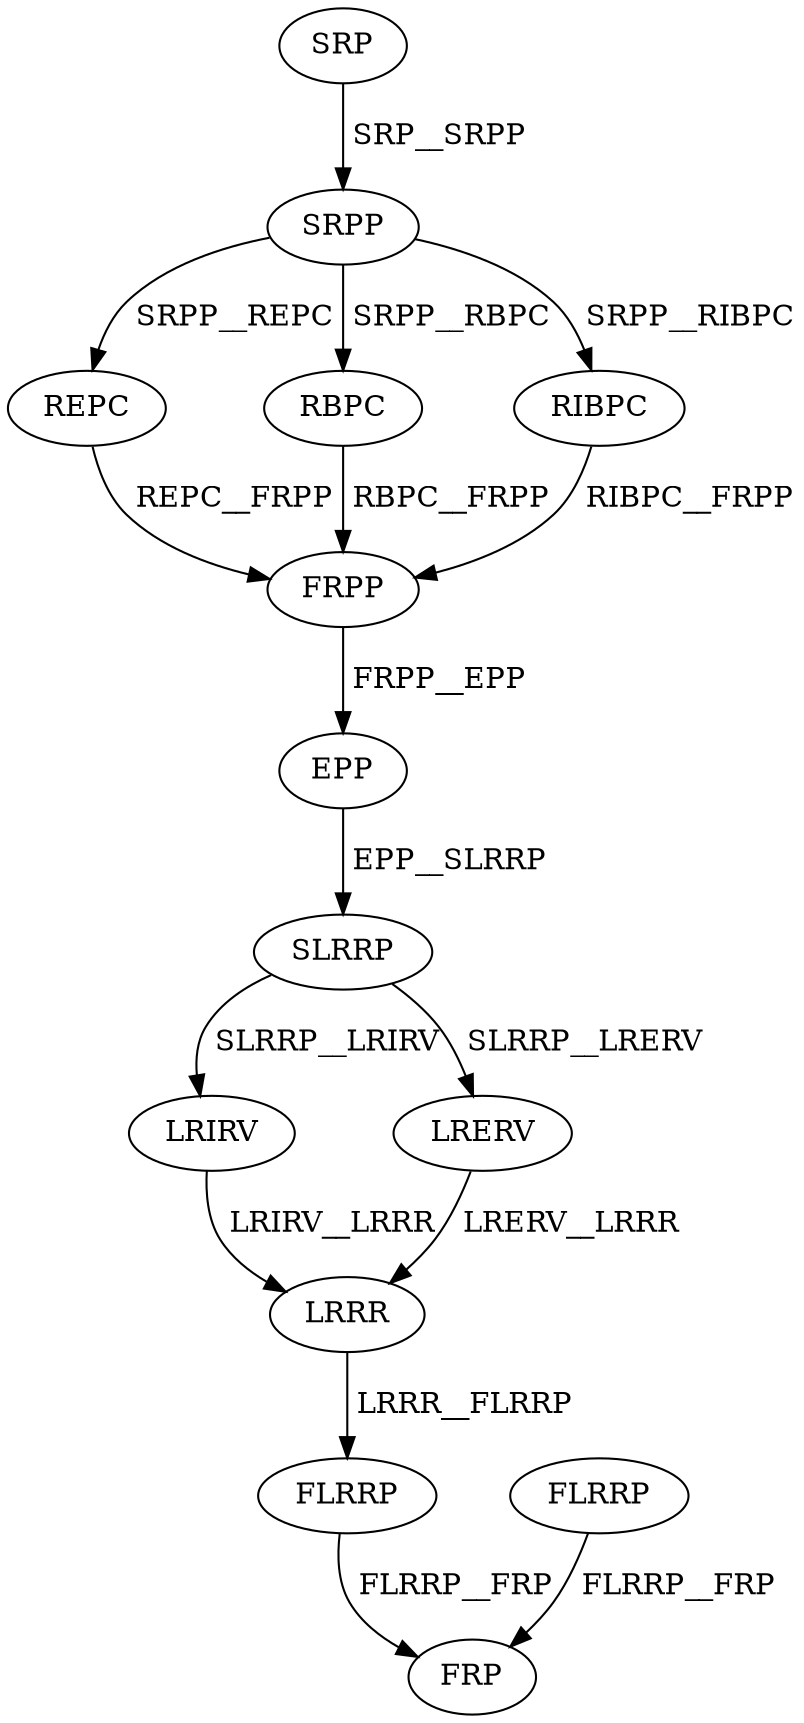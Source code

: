 digraph G { 
1 [label="SRP",color=black,fontcolor=black];
2 [label="SRPP",color=black,fontcolor=black];
3 [label="REPC",color=black,fontcolor=black];
4 [label="RBPC",color=black,fontcolor=black];
5 [label="RIBPC",color=black,fontcolor=black];
6 [label="FRPP",color=black,fontcolor=black];
7 [label="EPP",color=black,fontcolor=black];
8 [label="SLRRP",color=black,fontcolor=black];
9 [label="LRIRV",color=black,fontcolor=black];
10 [label="LRERV",color=black,fontcolor=black];
11 [label="FLRRP",color=black,fontcolor=black];
12 [label="LRRR",color=black,fontcolor=black];
13 [label="FLRRP",color=black,fontcolor=black];
14 [label="FRP",color=black,fontcolor=black];
1->2[label=" SRP__SRPP",color=black,fontcolor=black];
2->3[label=" SRPP__REPC",color=black,fontcolor=black];
2->4[label=" SRPP__RBPC",color=black,fontcolor=black];
2->5[label=" SRPP__RIBPC",color=black,fontcolor=black];
3->6[label=" REPC__FRPP",color=black,fontcolor=black];
4->6[label=" RBPC__FRPP",color=black,fontcolor=black];
5->6[label=" RIBPC__FRPP",color=black,fontcolor=black];
6->7[label=" FRPP__EPP",color=black,fontcolor=black];
7->8[label=" EPP__SLRRP",color=black,fontcolor=black];
8->9[label=" SLRRP__LRIRV",color=black,fontcolor=black];
8->10[label=" SLRRP__LRERV",color=black,fontcolor=black];
9->12[label=" LRIRV__LRRR",color=black,fontcolor=black];
10->12[label=" LRERV__LRRR",color=black,fontcolor=black];
11->14[label=" FLRRP__FRP",color=black,fontcolor=black];
12->13[label=" LRRR__FLRRP",color=black,fontcolor=black];
13->14[label=" FLRRP__FRP",color=black,fontcolor=black];
}
